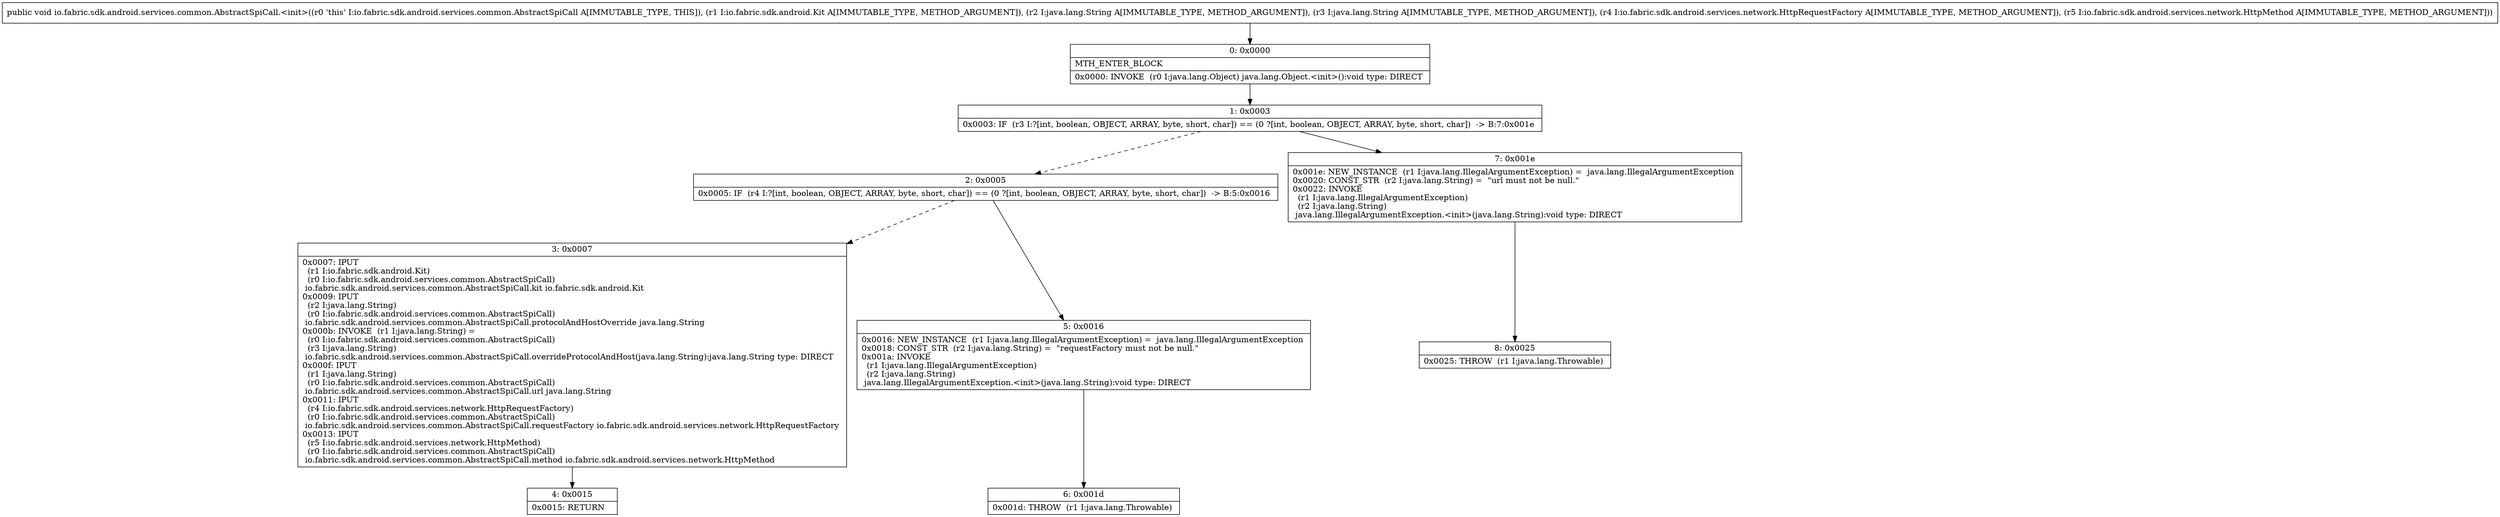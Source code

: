 digraph "CFG forio.fabric.sdk.android.services.common.AbstractSpiCall.\<init\>(Lio\/fabric\/sdk\/android\/Kit;Ljava\/lang\/String;Ljava\/lang\/String;Lio\/fabric\/sdk\/android\/services\/network\/HttpRequestFactory;Lio\/fabric\/sdk\/android\/services\/network\/HttpMethod;)V" {
Node_0 [shape=record,label="{0\:\ 0x0000|MTH_ENTER_BLOCK\l|0x0000: INVOKE  (r0 I:java.lang.Object) java.lang.Object.\<init\>():void type: DIRECT \l}"];
Node_1 [shape=record,label="{1\:\ 0x0003|0x0003: IF  (r3 I:?[int, boolean, OBJECT, ARRAY, byte, short, char]) == (0 ?[int, boolean, OBJECT, ARRAY, byte, short, char])  \-\> B:7:0x001e \l}"];
Node_2 [shape=record,label="{2\:\ 0x0005|0x0005: IF  (r4 I:?[int, boolean, OBJECT, ARRAY, byte, short, char]) == (0 ?[int, boolean, OBJECT, ARRAY, byte, short, char])  \-\> B:5:0x0016 \l}"];
Node_3 [shape=record,label="{3\:\ 0x0007|0x0007: IPUT  \l  (r1 I:io.fabric.sdk.android.Kit)\l  (r0 I:io.fabric.sdk.android.services.common.AbstractSpiCall)\l io.fabric.sdk.android.services.common.AbstractSpiCall.kit io.fabric.sdk.android.Kit \l0x0009: IPUT  \l  (r2 I:java.lang.String)\l  (r0 I:io.fabric.sdk.android.services.common.AbstractSpiCall)\l io.fabric.sdk.android.services.common.AbstractSpiCall.protocolAndHostOverride java.lang.String \l0x000b: INVOKE  (r1 I:java.lang.String) = \l  (r0 I:io.fabric.sdk.android.services.common.AbstractSpiCall)\l  (r3 I:java.lang.String)\l io.fabric.sdk.android.services.common.AbstractSpiCall.overrideProtocolAndHost(java.lang.String):java.lang.String type: DIRECT \l0x000f: IPUT  \l  (r1 I:java.lang.String)\l  (r0 I:io.fabric.sdk.android.services.common.AbstractSpiCall)\l io.fabric.sdk.android.services.common.AbstractSpiCall.url java.lang.String \l0x0011: IPUT  \l  (r4 I:io.fabric.sdk.android.services.network.HttpRequestFactory)\l  (r0 I:io.fabric.sdk.android.services.common.AbstractSpiCall)\l io.fabric.sdk.android.services.common.AbstractSpiCall.requestFactory io.fabric.sdk.android.services.network.HttpRequestFactory \l0x0013: IPUT  \l  (r5 I:io.fabric.sdk.android.services.network.HttpMethod)\l  (r0 I:io.fabric.sdk.android.services.common.AbstractSpiCall)\l io.fabric.sdk.android.services.common.AbstractSpiCall.method io.fabric.sdk.android.services.network.HttpMethod \l}"];
Node_4 [shape=record,label="{4\:\ 0x0015|0x0015: RETURN   \l}"];
Node_5 [shape=record,label="{5\:\ 0x0016|0x0016: NEW_INSTANCE  (r1 I:java.lang.IllegalArgumentException) =  java.lang.IllegalArgumentException \l0x0018: CONST_STR  (r2 I:java.lang.String) =  \"requestFactory must not be null.\" \l0x001a: INVOKE  \l  (r1 I:java.lang.IllegalArgumentException)\l  (r2 I:java.lang.String)\l java.lang.IllegalArgumentException.\<init\>(java.lang.String):void type: DIRECT \l}"];
Node_6 [shape=record,label="{6\:\ 0x001d|0x001d: THROW  (r1 I:java.lang.Throwable) \l}"];
Node_7 [shape=record,label="{7\:\ 0x001e|0x001e: NEW_INSTANCE  (r1 I:java.lang.IllegalArgumentException) =  java.lang.IllegalArgumentException \l0x0020: CONST_STR  (r2 I:java.lang.String) =  \"url must not be null.\" \l0x0022: INVOKE  \l  (r1 I:java.lang.IllegalArgumentException)\l  (r2 I:java.lang.String)\l java.lang.IllegalArgumentException.\<init\>(java.lang.String):void type: DIRECT \l}"];
Node_8 [shape=record,label="{8\:\ 0x0025|0x0025: THROW  (r1 I:java.lang.Throwable) \l}"];
MethodNode[shape=record,label="{public void io.fabric.sdk.android.services.common.AbstractSpiCall.\<init\>((r0 'this' I:io.fabric.sdk.android.services.common.AbstractSpiCall A[IMMUTABLE_TYPE, THIS]), (r1 I:io.fabric.sdk.android.Kit A[IMMUTABLE_TYPE, METHOD_ARGUMENT]), (r2 I:java.lang.String A[IMMUTABLE_TYPE, METHOD_ARGUMENT]), (r3 I:java.lang.String A[IMMUTABLE_TYPE, METHOD_ARGUMENT]), (r4 I:io.fabric.sdk.android.services.network.HttpRequestFactory A[IMMUTABLE_TYPE, METHOD_ARGUMENT]), (r5 I:io.fabric.sdk.android.services.network.HttpMethod A[IMMUTABLE_TYPE, METHOD_ARGUMENT])) }"];
MethodNode -> Node_0;
Node_0 -> Node_1;
Node_1 -> Node_2[style=dashed];
Node_1 -> Node_7;
Node_2 -> Node_3[style=dashed];
Node_2 -> Node_5;
Node_3 -> Node_4;
Node_5 -> Node_6;
Node_7 -> Node_8;
}

